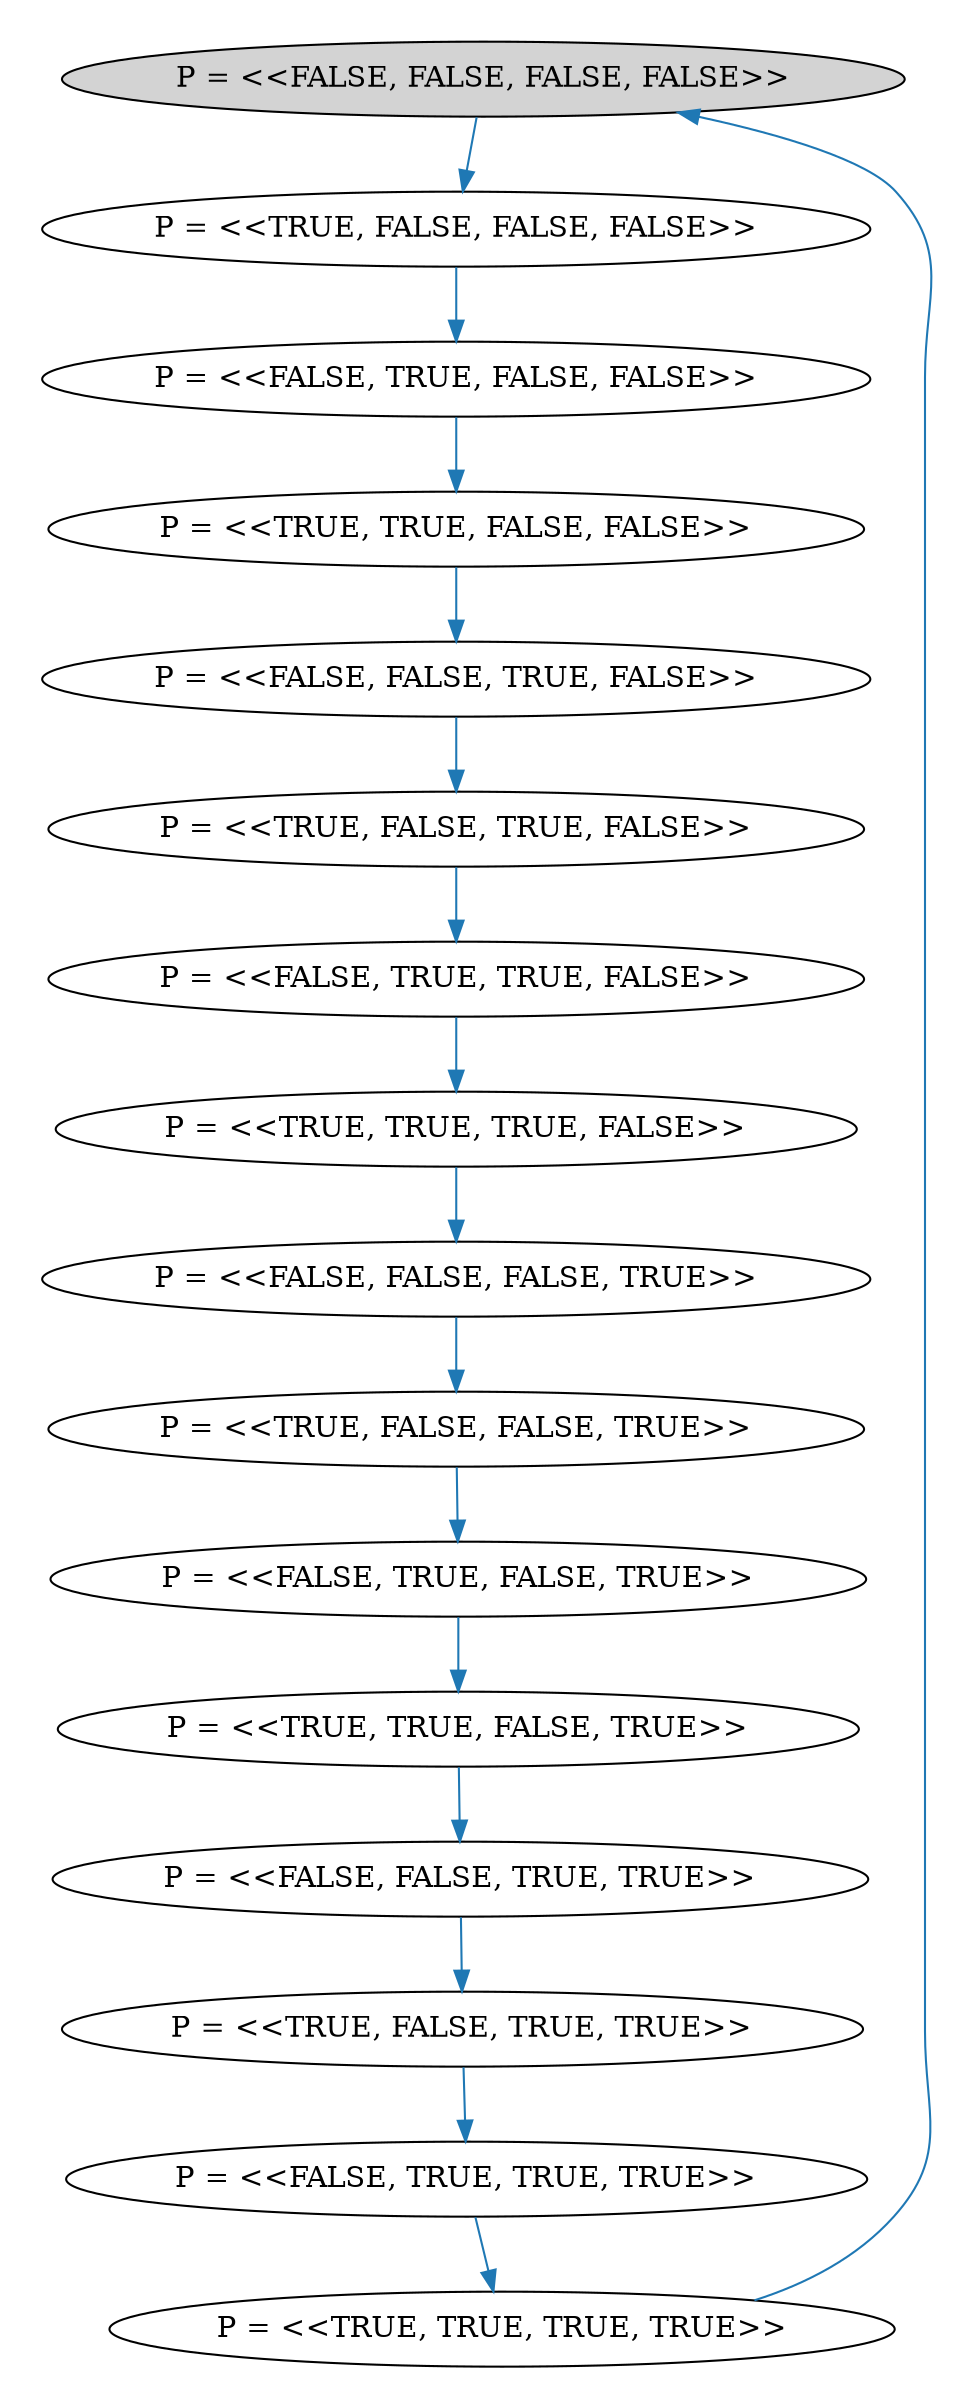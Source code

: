strict digraph DiskGraph {
edge [colorscheme="paired12"]
nodesep=0.35;
subgraph cluster_graph {
color="white";
-5199887368886007367 [label="P = <<FALSE, FALSE, FALSE, FALSE>>",style = filled]
-5199887368886007367 -> -5210902941570101260 [label="",color="2",fontcolor="2"];
-5210902941570101260 [label="P = <<TRUE, FALSE, FALSE, FALSE>>"];
-5210902941570101260 -> 6513139444284566078 [label="",color="2",fontcolor="2"];
6513139444284566078 [label="P = <<FALSE, TRUE, FALSE, FALSE>>"];
6513139444284566078 -> 6492571425168551027 [label="",color="2",fontcolor="2"];
6492571425168551027 [label="P = <<TRUE, TRUE, FALSE, FALSE>>"];
6492571425168551027 -> 8310579011991530501 [label="",color="2",fontcolor="2"];
8310579011991530501 [label="P = <<FALSE, FALSE, TRUE, FALSE>>"];
8310579011991530501 -> 8299136901810301512 [label="",color="2",fontcolor="2"];
8299136901810301512 [label="P = <<TRUE, FALSE, TRUE, FALSE>>"];
8299136901810301512 -> -6998589725628264574 [label="",color="2",fontcolor="2"];
-6998589725628264574 [label="P = <<FALSE, TRUE, TRUE, FALSE>>"];
-6998589725628264574 -> -7018458528363460145 [label="",color="2",fontcolor="2"];
-7018458528363460145 [label="P = <<TRUE, TRUE, TRUE, FALSE>>"];
-7018458528363460145 -> 4676847896549185884 [label="",color="2",fontcolor="2"];
4676847896549185884 [label="P = <<FALSE, FALSE, FALSE, TRUE>>"];
4676847896549185884 -> 4656421834730217233 [label="",color="2",fontcolor="2"];
4656421834730217233 [label="P = <<TRUE, FALSE, FALSE, TRUE>>"];
4656421834730217233 -> -5957531887777858853 [label="",color="2",fontcolor="2"];
-5957531887777858853 [label="P = <<FALSE, TRUE, FALSE, TRUE>>"];
-5957531887777858853 -> -5968405503173231466 [label="",color="2",fontcolor="2"];
-5968405503173231466 [label="P = <<TRUE, TRUE, FALSE, TRUE>>"];
-5968405503173231466 -> -8906763220488225568 [label="",color="2",fontcolor="2"];
-8906763220488225568 [label="P = <<FALSE, FALSE, TRUE, TRUE>>"];
-8906763220488225568 -> -8926771540903085395 [label="",color="2",fontcolor="2"];
-8926771540903085395 [label="P = <<TRUE, FALSE, TRUE, TRUE>>"];
-8926771540903085395 -> 7625097915062558567 [label="",color="2",fontcolor="2"];
7625097915062558567 [label="P = <<FALSE, TRUE, TRUE, TRUE>>"];
7625097915062558567 -> 7613516287193340202 [label="",color="2",fontcolor="2"];
7613516287193340202 [label="P = <<TRUE, TRUE, TRUE, TRUE>>"];
7613516287193340202 -> -5199887368886007367 [label="",color="2",fontcolor="2"];
{rank = same; -5199887368886007367;}
{rank = same; -5210902941570101260;}
{rank = same; 6513139444284566078;}
{rank = same; 6492571425168551027;}
{rank = same; 8310579011991530501;}
{rank = same; 8299136901810301512;}
{rank = same; -6998589725628264574;}
{rank = same; -7018458528363460145;}
{rank = same; 4676847896549185884;}
{rank = same; 4656421834730217233;}
{rank = same; -5957531887777858853;}
{rank = same; -5968405503173231466;}
{rank = same; -8906763220488225568;}
{rank = same; -8926771540903085395;}
{rank = same; 7625097915062558567;}
{rank = same; 7613516287193340202;}
}
}